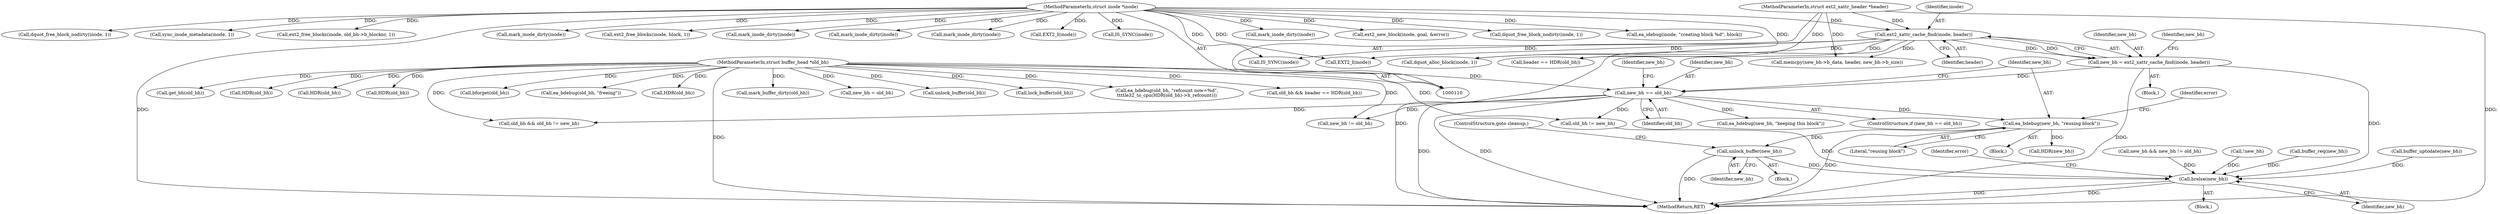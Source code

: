 digraph "0_linux_be0726d33cb8f411945884664924bed3cb8c70ee_11@pointer" {
"1000158" [label="(Call,unlock_buffer(new_bh))"];
"1000147" [label="(Call,ea_bdebug(new_bh, \"reusing block\"))"];
"1000138" [label="(Call,new_bh == old_bh)"];
"1000129" [label="(Call,new_bh = ext2_xattr_cache_find(inode, header))"];
"1000131" [label="(Call,ext2_xattr_cache_find(inode, header))"];
"1000111" [label="(MethodParameterIn,struct inode *inode)"];
"1000113" [label="(MethodParameterIn,struct ext2_xattr_header *header)"];
"1000112" [label="(MethodParameterIn,struct buffer_head *old_bh)"];
"1000411" [label="(Call,brelse(new_bh))"];
"1000405" [label="(Call,HDR(old_bh))"];
"1000143" [label="(Identifier,new_bh)"];
"1000315" [label="(Call,new_bh != old_bh)"];
"1000146" [label="(Block,)"];
"1000148" [label="(Identifier,new_bh)"];
"1000182" [label="(Call,header == HDR(old_bh))"];
"1000140" [label="(Identifier,old_bh)"];
"1000129" [label="(Call,new_bh = ext2_xattr_cache_find(inode, header))"];
"1000159" [label="(Identifier,new_bh)"];
"1000152" [label="(Call,dquot_alloc_block(inode, 1))"];
"1000396" [label="(Call,mark_inode_dirty(inode))"];
"1000139" [label="(Identifier,new_bh)"];
"1000208" [label="(Call,ext2_new_block(inode, goal, &error))"];
"1000377" [label="(Call,bforget(old_bh))"];
"1000364" [label="(Call,ea_bdebug(old_bh, \"freeing\"))"];
"1000130" [label="(Identifier,new_bh)"];
"1000393" [label="(Call,dquot_free_block_nodirty(inode, 1))"];
"1000384" [label="(Call,HDR(old_bh))"];
"1000332" [label="(Call,old_bh && old_bh != new_bh)"];
"1000216" [label="(Call,ea_idebug(inode, \"creating block %d\", block))"];
"1000398" [label="(Call,mark_buffer_dirty(old_bh))"];
"1000114" [label="(Block,)"];
"1000319" [label="(Call,dquot_free_block_nodirty(inode, 1))"];
"1000301" [label="(Call,sync_inode_metadata(inode, 1))"];
"1000367" [label="(Call,ext2_free_blocks(inode, old_bh->b_blocknr, 1))"];
"1000262" [label="(Call,IS_SYNC(inode))"];
"1000164" [label="(Call,HDR(new_bh))"];
"1000111" [label="(MethodParameterIn,struct inode *inode)"];
"1000373" [label="(Call,mark_inode_dirty(inode))"];
"1000187" [label="(Call,new_bh = old_bh)"];
"1000276" [label="(Call,buffer_uptodate(new_bh))"];
"1000151" [label="(Identifier,error)"];
"1000149" [label="(Literal,\"reusing block\")"];
"1000411" [label="(Call,brelse(new_bh))"];
"1000128" [label="(Block,)"];
"1000131" [label="(Call,ext2_xattr_cache_find(inode, header))"];
"1000142" [label="(Call,ea_bdebug(new_bh, \"keeping this block\"))"];
"1000230" [label="(Call,ext2_free_blocks(inode, block, 1))"];
"1000234" [label="(Call,mark_inode_dirty(inode))"];
"1000408" [label="(Call,unlock_buffer(old_bh))"];
"1000135" [label="(Identifier,new_bh)"];
"1000349" [label="(Call,lock_buffer(old_bh))"];
"1000400" [label="(Call,ea_bdebug(old_bh, \"refcount now=%d\",\n\t\t\t\tle32_to_cpu(HDR(old_bh)->h_refcount)))"];
"1000322" [label="(Call,mark_inode_dirty(inode))"];
"1000414" [label="(Identifier,error)"];
"1000137" [label="(ControlStructure,if (new_bh == old_bh))"];
"1000160" [label="(ControlStructure,goto cleanup;)"];
"1000243" [label="(Call,memcpy(new_bh->b_data, header, new_bh->b_size))"];
"1000112" [label="(MethodParameterIn,struct buffer_head *old_bh)"];
"1000326" [label="(Call,mark_inode_dirty(inode))"];
"1000313" [label="(Call,new_bh && new_bh != old_bh)"];
"1000180" [label="(Call,old_bh && header == HDR(old_bh))"];
"1000158" [label="(Call,unlock_buffer(new_bh))"];
"1000132" [label="(Identifier,inode)"];
"1000375" [label="(Call,get_bh(old_bh))"];
"1000227" [label="(Call,!new_bh)"];
"1000202" [label="(Call,EXT2_I(inode))"];
"1000412" [label="(Identifier,new_bh)"];
"1000133" [label="(Identifier,header)"];
"1000184" [label="(Call,HDR(old_bh))"];
"1000354" [label="(Call,HDR(old_bh))"];
"1000138" [label="(Call,new_bh == old_bh)"];
"1000147" [label="(Call,ea_bdebug(new_bh, \"reusing block\"))"];
"1000281" [label="(Call,EXT2_I(inode))"];
"1000296" [label="(Call,IS_SYNC(inode))"];
"1000273" [label="(Call,buffer_req(new_bh))"];
"1000113" [label="(MethodParameterIn,struct ext2_xattr_header *header)"];
"1000415" [label="(MethodReturn,RET)"];
"1000157" [label="(Block,)"];
"1000334" [label="(Call,old_bh != new_bh)"];
"1000158" -> "1000157"  [label="AST: "];
"1000158" -> "1000159"  [label="CFG: "];
"1000159" -> "1000158"  [label="AST: "];
"1000160" -> "1000158"  [label="CFG: "];
"1000158" -> "1000415"  [label="DDG: "];
"1000147" -> "1000158"  [label="DDG: "];
"1000158" -> "1000411"  [label="DDG: "];
"1000147" -> "1000146"  [label="AST: "];
"1000147" -> "1000149"  [label="CFG: "];
"1000148" -> "1000147"  [label="AST: "];
"1000149" -> "1000147"  [label="AST: "];
"1000151" -> "1000147"  [label="CFG: "];
"1000147" -> "1000415"  [label="DDG: "];
"1000138" -> "1000147"  [label="DDG: "];
"1000147" -> "1000164"  [label="DDG: "];
"1000138" -> "1000137"  [label="AST: "];
"1000138" -> "1000140"  [label="CFG: "];
"1000139" -> "1000138"  [label="AST: "];
"1000140" -> "1000138"  [label="AST: "];
"1000143" -> "1000138"  [label="CFG: "];
"1000148" -> "1000138"  [label="CFG: "];
"1000138" -> "1000415"  [label="DDG: "];
"1000138" -> "1000415"  [label="DDG: "];
"1000129" -> "1000138"  [label="DDG: "];
"1000112" -> "1000138"  [label="DDG: "];
"1000138" -> "1000142"  [label="DDG: "];
"1000138" -> "1000315"  [label="DDG: "];
"1000138" -> "1000332"  [label="DDG: "];
"1000138" -> "1000334"  [label="DDG: "];
"1000129" -> "1000128"  [label="AST: "];
"1000129" -> "1000131"  [label="CFG: "];
"1000130" -> "1000129"  [label="AST: "];
"1000131" -> "1000129"  [label="AST: "];
"1000135" -> "1000129"  [label="CFG: "];
"1000129" -> "1000415"  [label="DDG: "];
"1000131" -> "1000129"  [label="DDG: "];
"1000131" -> "1000129"  [label="DDG: "];
"1000129" -> "1000411"  [label="DDG: "];
"1000131" -> "1000133"  [label="CFG: "];
"1000132" -> "1000131"  [label="AST: "];
"1000133" -> "1000131"  [label="AST: "];
"1000131" -> "1000415"  [label="DDG: "];
"1000111" -> "1000131"  [label="DDG: "];
"1000113" -> "1000131"  [label="DDG: "];
"1000131" -> "1000152"  [label="DDG: "];
"1000131" -> "1000182"  [label="DDG: "];
"1000131" -> "1000202"  [label="DDG: "];
"1000131" -> "1000243"  [label="DDG: "];
"1000131" -> "1000262"  [label="DDG: "];
"1000111" -> "1000110"  [label="AST: "];
"1000111" -> "1000415"  [label="DDG: "];
"1000111" -> "1000152"  [label="DDG: "];
"1000111" -> "1000202"  [label="DDG: "];
"1000111" -> "1000208"  [label="DDG: "];
"1000111" -> "1000216"  [label="DDG: "];
"1000111" -> "1000230"  [label="DDG: "];
"1000111" -> "1000234"  [label="DDG: "];
"1000111" -> "1000262"  [label="DDG: "];
"1000111" -> "1000281"  [label="DDG: "];
"1000111" -> "1000296"  [label="DDG: "];
"1000111" -> "1000301"  [label="DDG: "];
"1000111" -> "1000319"  [label="DDG: "];
"1000111" -> "1000322"  [label="DDG: "];
"1000111" -> "1000326"  [label="DDG: "];
"1000111" -> "1000367"  [label="DDG: "];
"1000111" -> "1000373"  [label="DDG: "];
"1000111" -> "1000393"  [label="DDG: "];
"1000111" -> "1000396"  [label="DDG: "];
"1000113" -> "1000110"  [label="AST: "];
"1000113" -> "1000415"  [label="DDG: "];
"1000113" -> "1000182"  [label="DDG: "];
"1000113" -> "1000243"  [label="DDG: "];
"1000112" -> "1000110"  [label="AST: "];
"1000112" -> "1000415"  [label="DDG: "];
"1000112" -> "1000180"  [label="DDG: "];
"1000112" -> "1000184"  [label="DDG: "];
"1000112" -> "1000187"  [label="DDG: "];
"1000112" -> "1000315"  [label="DDG: "];
"1000112" -> "1000332"  [label="DDG: "];
"1000112" -> "1000334"  [label="DDG: "];
"1000112" -> "1000349"  [label="DDG: "];
"1000112" -> "1000354"  [label="DDG: "];
"1000112" -> "1000364"  [label="DDG: "];
"1000112" -> "1000375"  [label="DDG: "];
"1000112" -> "1000377"  [label="DDG: "];
"1000112" -> "1000384"  [label="DDG: "];
"1000112" -> "1000398"  [label="DDG: "];
"1000112" -> "1000400"  [label="DDG: "];
"1000112" -> "1000405"  [label="DDG: "];
"1000112" -> "1000408"  [label="DDG: "];
"1000411" -> "1000114"  [label="AST: "];
"1000411" -> "1000412"  [label="CFG: "];
"1000412" -> "1000411"  [label="AST: "];
"1000414" -> "1000411"  [label="CFG: "];
"1000411" -> "1000415"  [label="DDG: "];
"1000411" -> "1000415"  [label="DDG: "];
"1000334" -> "1000411"  [label="DDG: "];
"1000227" -> "1000411"  [label="DDG: "];
"1000273" -> "1000411"  [label="DDG: "];
"1000276" -> "1000411"  [label="DDG: "];
"1000313" -> "1000411"  [label="DDG: "];
}
